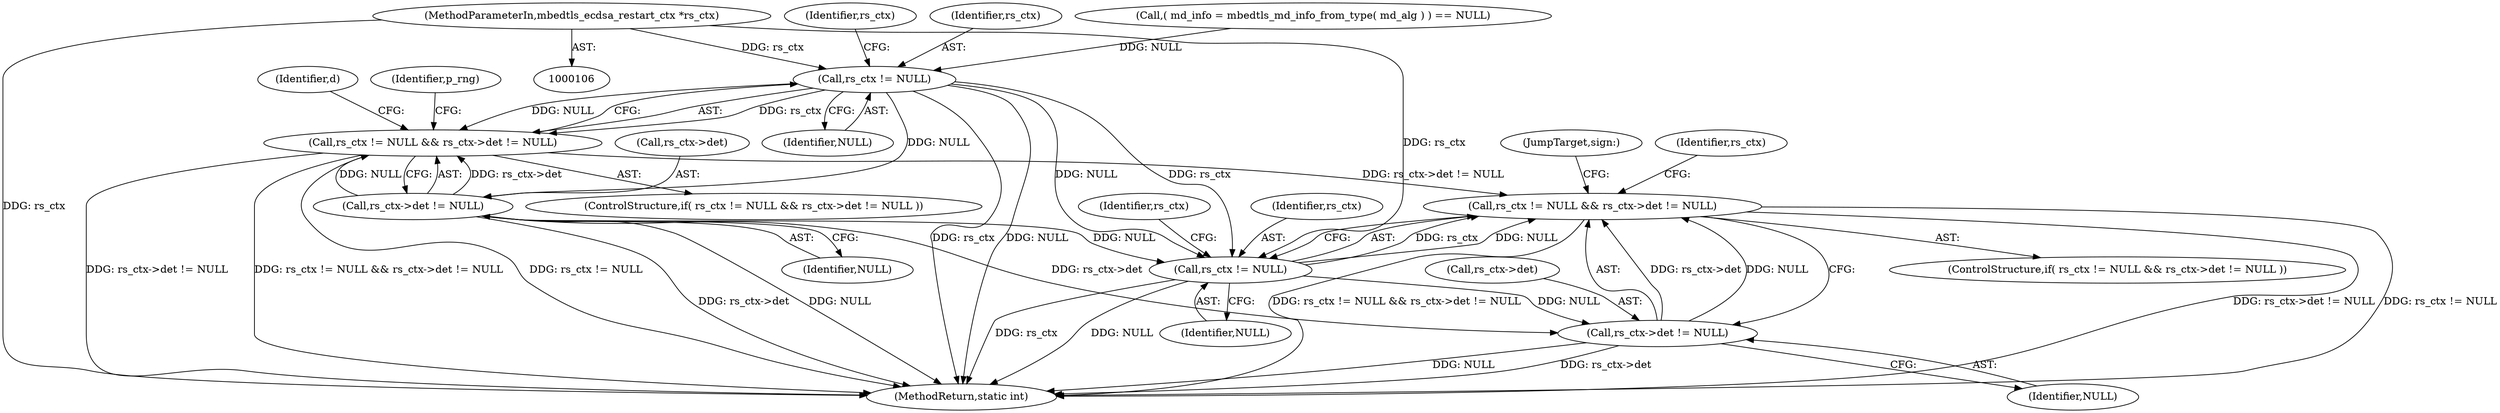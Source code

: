 digraph "0_mbedtls_33f66ba6fd234114aa37f0209dac031bb2870a9b@pointer" {
"1000116" [label="(MethodParameterIn,mbedtls_ecdsa_restart_ctx *rs_ctx)"];
"1000157" [label="(Call,rs_ctx != NULL)"];
"1000156" [label="(Call,rs_ctx != NULL && rs_ctx->det != NULL)"];
"1000211" [label="(Call,rs_ctx != NULL && rs_ctx->det != NULL)"];
"1000160" [label="(Call,rs_ctx->det != NULL)"];
"1000212" [label="(Call,rs_ctx != NULL)"];
"1000215" [label="(Call,rs_ctx->det != NULL)"];
"1000219" [label="(Identifier,NULL)"];
"1000185" [label="(Identifier,d)"];
"1000212" [label="(Call,rs_ctx != NULL)"];
"1000161" [label="(Call,rs_ctx->det)"];
"1000155" [label="(ControlStructure,if( rs_ctx != NULL && rs_ctx->det != NULL ))"];
"1000164" [label="(Identifier,NULL)"];
"1000250" [label="(MethodReturn,static int)"];
"1000162" [label="(Identifier,rs_ctx)"];
"1000116" [label="(MethodParameterIn,mbedtls_ecdsa_restart_ctx *rs_ctx)"];
"1000159" [label="(Identifier,NULL)"];
"1000167" [label="(Identifier,p_rng)"];
"1000214" [label="(Identifier,NULL)"];
"1000227" [label="(JumpTarget,sign:)"];
"1000157" [label="(Call,rs_ctx != NULL)"];
"1000223" [label="(Identifier,rs_ctx)"];
"1000158" [label="(Identifier,rs_ctx)"];
"1000139" [label="(Call,( md_info = mbedtls_md_info_from_type( md_alg ) ) == NULL)"];
"1000211" [label="(Call,rs_ctx != NULL && rs_ctx->det != NULL)"];
"1000213" [label="(Identifier,rs_ctx)"];
"1000156" [label="(Call,rs_ctx != NULL && rs_ctx->det != NULL)"];
"1000215" [label="(Call,rs_ctx->det != NULL)"];
"1000216" [label="(Call,rs_ctx->det)"];
"1000160" [label="(Call,rs_ctx->det != NULL)"];
"1000210" [label="(ControlStructure,if( rs_ctx != NULL && rs_ctx->det != NULL ))"];
"1000217" [label="(Identifier,rs_ctx)"];
"1000116" -> "1000106"  [label="AST: "];
"1000116" -> "1000250"  [label="DDG: rs_ctx"];
"1000116" -> "1000157"  [label="DDG: rs_ctx"];
"1000116" -> "1000212"  [label="DDG: rs_ctx"];
"1000157" -> "1000156"  [label="AST: "];
"1000157" -> "1000159"  [label="CFG: "];
"1000158" -> "1000157"  [label="AST: "];
"1000159" -> "1000157"  [label="AST: "];
"1000162" -> "1000157"  [label="CFG: "];
"1000156" -> "1000157"  [label="CFG: "];
"1000157" -> "1000250"  [label="DDG: NULL"];
"1000157" -> "1000250"  [label="DDG: rs_ctx"];
"1000157" -> "1000156"  [label="DDG: rs_ctx"];
"1000157" -> "1000156"  [label="DDG: NULL"];
"1000139" -> "1000157"  [label="DDG: NULL"];
"1000157" -> "1000160"  [label="DDG: NULL"];
"1000157" -> "1000212"  [label="DDG: rs_ctx"];
"1000157" -> "1000212"  [label="DDG: NULL"];
"1000156" -> "1000155"  [label="AST: "];
"1000156" -> "1000160"  [label="CFG: "];
"1000160" -> "1000156"  [label="AST: "];
"1000167" -> "1000156"  [label="CFG: "];
"1000185" -> "1000156"  [label="CFG: "];
"1000156" -> "1000250"  [label="DDG: rs_ctx != NULL"];
"1000156" -> "1000250"  [label="DDG: rs_ctx->det != NULL"];
"1000156" -> "1000250"  [label="DDG: rs_ctx != NULL && rs_ctx->det != NULL"];
"1000160" -> "1000156"  [label="DDG: rs_ctx->det"];
"1000160" -> "1000156"  [label="DDG: NULL"];
"1000156" -> "1000211"  [label="DDG: rs_ctx->det != NULL"];
"1000211" -> "1000210"  [label="AST: "];
"1000211" -> "1000212"  [label="CFG: "];
"1000211" -> "1000215"  [label="CFG: "];
"1000212" -> "1000211"  [label="AST: "];
"1000215" -> "1000211"  [label="AST: "];
"1000223" -> "1000211"  [label="CFG: "];
"1000227" -> "1000211"  [label="CFG: "];
"1000211" -> "1000250"  [label="DDG: rs_ctx != NULL"];
"1000211" -> "1000250"  [label="DDG: rs_ctx != NULL && rs_ctx->det != NULL"];
"1000211" -> "1000250"  [label="DDG: rs_ctx->det != NULL"];
"1000212" -> "1000211"  [label="DDG: rs_ctx"];
"1000212" -> "1000211"  [label="DDG: NULL"];
"1000215" -> "1000211"  [label="DDG: rs_ctx->det"];
"1000215" -> "1000211"  [label="DDG: NULL"];
"1000160" -> "1000164"  [label="CFG: "];
"1000161" -> "1000160"  [label="AST: "];
"1000164" -> "1000160"  [label="AST: "];
"1000160" -> "1000250"  [label="DDG: NULL"];
"1000160" -> "1000250"  [label="DDG: rs_ctx->det"];
"1000160" -> "1000212"  [label="DDG: NULL"];
"1000160" -> "1000215"  [label="DDG: rs_ctx->det"];
"1000212" -> "1000214"  [label="CFG: "];
"1000213" -> "1000212"  [label="AST: "];
"1000214" -> "1000212"  [label="AST: "];
"1000217" -> "1000212"  [label="CFG: "];
"1000212" -> "1000250"  [label="DDG: NULL"];
"1000212" -> "1000250"  [label="DDG: rs_ctx"];
"1000212" -> "1000215"  [label="DDG: NULL"];
"1000215" -> "1000219"  [label="CFG: "];
"1000216" -> "1000215"  [label="AST: "];
"1000219" -> "1000215"  [label="AST: "];
"1000215" -> "1000250"  [label="DDG: rs_ctx->det"];
"1000215" -> "1000250"  [label="DDG: NULL"];
}
